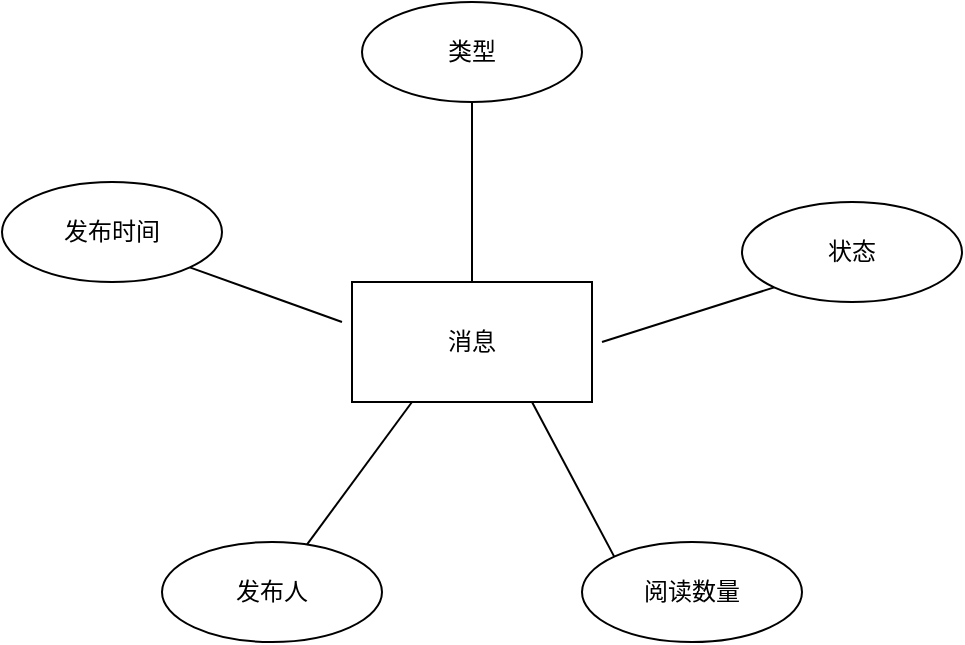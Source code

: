 <mxfile version="10.6.7" type="github"><diagram id="vmu4BHk6NGFIc5IeM8Mc" name="第 1 页"><mxGraphModel dx="1010" dy="510" grid="1" gridSize="10" guides="1" tooltips="1" connect="1" arrows="1" fold="1" page="1" pageScale="1" pageWidth="827" pageHeight="1169" math="0" shadow="0"><root><mxCell id="0"/><mxCell id="1" parent="0"/><mxCell id="_wBjYyhJ8MaK4rEdYe84-31" value="消息" style="rounded=0;whiteSpace=wrap;html=1;" vertex="1" parent="1"><mxGeometry x="325" y="250" width="120" height="60" as="geometry"/></mxCell><mxCell id="_wBjYyhJ8MaK4rEdYe84-32" value="类型" style="ellipse;whiteSpace=wrap;html=1;" vertex="1" parent="1"><mxGeometry x="330" y="110" width="110" height="50" as="geometry"/></mxCell><mxCell id="_wBjYyhJ8MaK4rEdYe84-36" value="发布时间" style="ellipse;whiteSpace=wrap;html=1;" vertex="1" parent="1"><mxGeometry x="150" y="200" width="110" height="50" as="geometry"/></mxCell><mxCell id="_wBjYyhJ8MaK4rEdYe84-37" value="发布人" style="ellipse;whiteSpace=wrap;html=1;" vertex="1" parent="1"><mxGeometry x="230" y="380" width="110" height="50" as="geometry"/></mxCell><mxCell id="_wBjYyhJ8MaK4rEdYe84-38" value="阅读数量" style="ellipse;whiteSpace=wrap;html=1;" vertex="1" parent="1"><mxGeometry x="440" y="380" width="110" height="50" as="geometry"/></mxCell><mxCell id="_wBjYyhJ8MaK4rEdYe84-39" value="状态" style="ellipse;whiteSpace=wrap;html=1;" vertex="1" parent="1"><mxGeometry x="520" y="210" width="110" height="50" as="geometry"/></mxCell><mxCell id="_wBjYyhJ8MaK4rEdYe84-40" value="" style="endArrow=none;html=1;entryX=0.5;entryY=1;entryDx=0;entryDy=0;exitX=0.5;exitY=0;exitDx=0;exitDy=0;" edge="1" parent="1" source="_wBjYyhJ8MaK4rEdYe84-31" target="_wBjYyhJ8MaK4rEdYe84-32"><mxGeometry width="50" height="50" relative="1" as="geometry"><mxPoint x="150" y="500" as="sourcePoint"/><mxPoint x="200" y="450" as="targetPoint"/></mxGeometry></mxCell><mxCell id="_wBjYyhJ8MaK4rEdYe84-41" value="" style="endArrow=none;html=1;entryX=1;entryY=1;entryDx=0;entryDy=0;" edge="1" parent="1" target="_wBjYyhJ8MaK4rEdYe84-36"><mxGeometry width="50" height="50" relative="1" as="geometry"><mxPoint x="320" y="270" as="sourcePoint"/><mxPoint x="200" y="450" as="targetPoint"/></mxGeometry></mxCell><mxCell id="_wBjYyhJ8MaK4rEdYe84-42" value="" style="endArrow=none;html=1;entryX=0.25;entryY=1;entryDx=0;entryDy=0;" edge="1" parent="1" source="_wBjYyhJ8MaK4rEdYe84-37" target="_wBjYyhJ8MaK4rEdYe84-31"><mxGeometry width="50" height="50" relative="1" as="geometry"><mxPoint x="160" y="510" as="sourcePoint"/><mxPoint x="210" y="460" as="targetPoint"/></mxGeometry></mxCell><mxCell id="_wBjYyhJ8MaK4rEdYe84-43" value="" style="endArrow=none;html=1;entryX=0.75;entryY=1;entryDx=0;entryDy=0;exitX=0;exitY=0;exitDx=0;exitDy=0;" edge="1" parent="1" source="_wBjYyhJ8MaK4rEdYe84-38" target="_wBjYyhJ8MaK4rEdYe84-31"><mxGeometry width="50" height="50" relative="1" as="geometry"><mxPoint x="170" y="520" as="sourcePoint"/><mxPoint x="220" y="470" as="targetPoint"/></mxGeometry></mxCell><mxCell id="_wBjYyhJ8MaK4rEdYe84-44" value="" style="endArrow=none;html=1;entryX=0;entryY=1;entryDx=0;entryDy=0;" edge="1" parent="1" target="_wBjYyhJ8MaK4rEdYe84-39"><mxGeometry width="50" height="50" relative="1" as="geometry"><mxPoint x="450" y="280" as="sourcePoint"/><mxPoint x="230" y="480" as="targetPoint"/></mxGeometry></mxCell></root></mxGraphModel></diagram></mxfile>